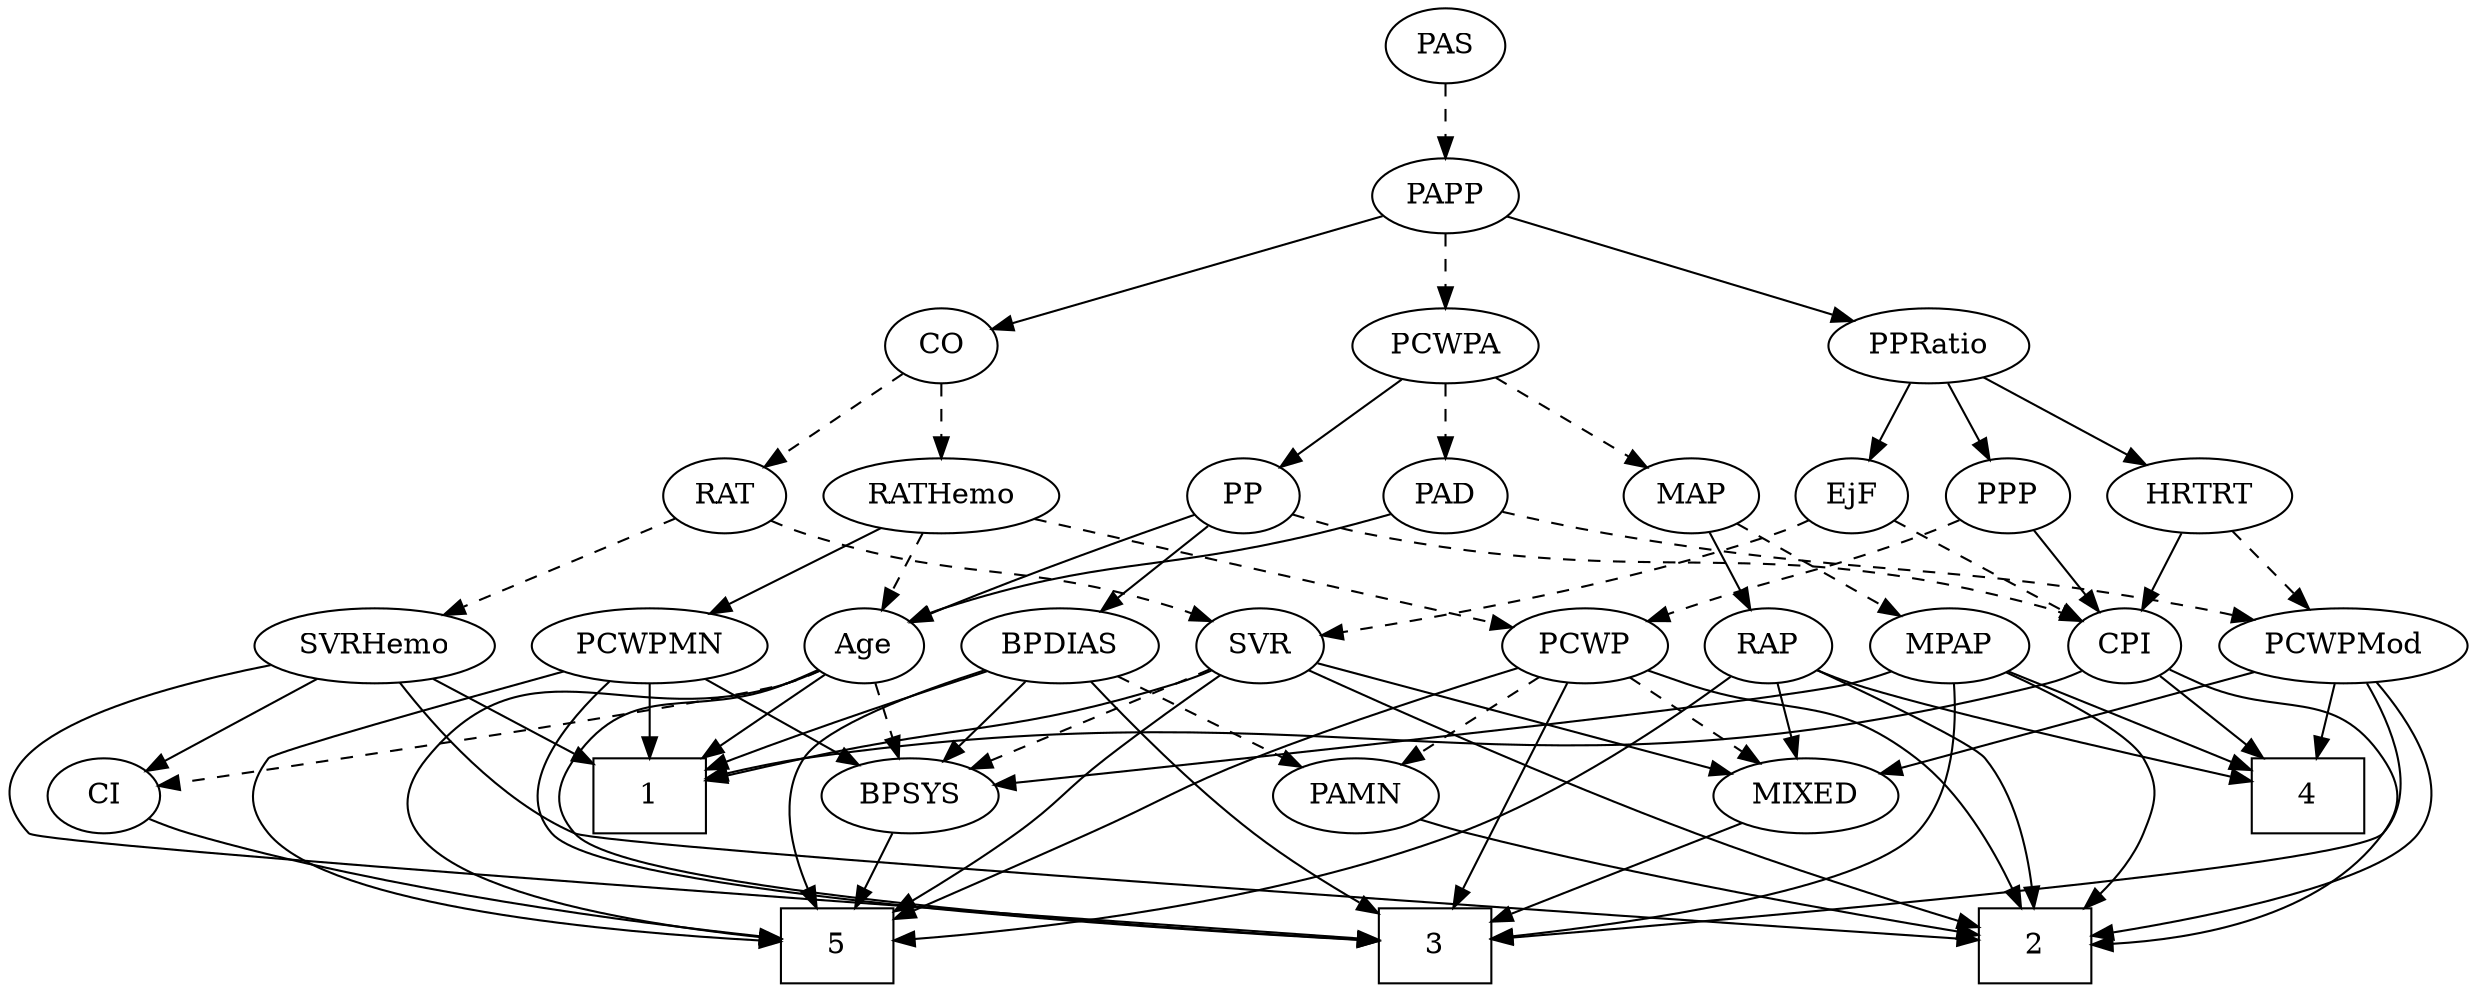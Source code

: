 strict digraph {
	graph [bb="0,0,1142.4,468"];
	node [label="\N"];
	1	[height=0.5,
		pos="308.39,90",
		shape=box,
		width=0.75];
	2	[height=0.5,
		pos="949.39,18",
		shape=box,
		width=0.75];
	3	[height=0.5,
		pos="673.39,18",
		shape=box,
		width=0.75];
	4	[height=0.5,
		pos="1080.4,90",
		shape=box,
		width=0.75];
	5	[height=0.5,
		pos="396.39,18",
		shape=box,
		width=0.75];
	Age	[height=0.5,
		pos="403.39,162",
		width=0.75];
	Age -> 1	[pos="e,331.79,108.24 385.97,148.16 373.13,138.7 355.32,125.58 340,114.29",
		style=solid];
	Age -> 3	[pos="e,646.25,20.548 382.2,150.65 377.36,148.39 372.23,146.05 367.39,144 325.83,126.35 298.05,145.16 272.39,108 263.3,94.833 261.84,84.032 \
272.39,72 296.23,44.8 541.42,27.053 636.24,21.161",
		style=solid];
	Age -> 5	[pos="e,369.15,21.256 382.78,150.29 377.83,147.99 372.5,145.73 367.39,144 295.91,119.73 248.78,166.77 201.39,108 156.18,51.927 290.82,\
29.767 359.18,22.294",
		style=solid];
	BPSYS	[height=0.5,
		pos="429.39,90",
		width=1.0471];
	Age -> BPSYS	[pos="e,423.09,107.96 409.55,144.41 412.55,136.34 416.23,126.43 419.6,117.35",
		style=dashed];
	CI	[height=0.5,
		pos="46.391,90",
		width=0.75];
	Age -> CI	[pos="e,72.541,94.891 382.85,150.1 377.89,147.81 372.54,145.61 367.39,144 340.55,135.63 161.24,108.21 82.898,96.444",
		style=dashed];
	EjF	[height=0.5,
		pos="872.39,234",
		width=0.75];
	CPI	[height=0.5,
		pos="993.39,162",
		width=0.75];
	EjF -> CPI	[pos="e,973.69,174.4 892.1,221.6 911.88,210.16 942.54,192.42 964.95,179.46",
		style=dashed];
	SVR	[height=0.5,
		pos="578.39,162",
		width=0.77632];
	EjF -> SVR	[pos="e,605.69,166.42 851.8,222.25 846.85,219.95 841.51,217.71 836.39,216 760.05,190.54 666.75,175.04 615.88,167.84",
		style=dashed];
	RAP	[height=0.5,
		pos="832.39,162",
		width=0.77632];
	RAP -> 2	[pos="e,948.63,36.125 854.42,150.9 878.78,139.32 915.84,120.35 925.39,108 939.12,90.242 945.01,65.228 947.53,46.239",
		style=solid];
	RAP -> 4	[pos="e,1053.1,97.199 854.03,150.25 859,148.01 864.32,145.78 869.39,144 901.29,132.77 991.8,111.32 1043.3,99.442",
		style=solid];
	RAP -> 5	[pos="e,423.45,20.935 814.7,147.87 787.36,128.23 732.54,91.455 680.39,72 595.41,40.293 488.77,26.934 433.48,21.823",
		style=solid];
	MIXED	[height=0.5,
		pos="843.39,90",
		width=1.1193];
	RAP -> MIXED	[pos="e,840.68,108.28 835.05,144.05 836.27,136.35 837.73,127.03 839.09,118.36",
		style=solid];
	MIXED -> 3	[pos="e,700.4,30.123 814.55,77.125 785.62,65.213 740.98,46.83 709.66,33.935",
		style=solid];
	MPAP	[height=0.5,
		pos="913.39,162",
		width=0.97491];
	MPAP -> 2	[pos="e,973.14,36.09 938.71,149.26 962.16,137.8 994.42,120.34 1001.4,108 1009.3,94.07 1007.4,86.811 1001.4,72 996.9,61.017 988.92,51.081 \
980.54,42.858",
		style=solid];
	MPAP -> 3	[pos="e,700.59,22.036 914.32,143.74 914.4,123.72 911.31,91.026 892.39,72 867.19,46.656 766.39,30.49 710.75,23.312",
		style=solid];
	MPAP -> 4	[pos="e,1053.2,102.39 939.85,149.91 967.94,138.13 1012.5,119.45 1043.9,106.28",
		style=solid];
	MPAP -> BPSYS	[pos="e,465.9,94.871 887.21,149.66 881.43,147.5 875.27,145.47 869.39,144 831.82,134.64 581.29,107.23 475.93,95.943",
		style=solid];
	BPSYS -> 5	[pos="e,404.54,36.275 421.4,72.055 417.65,64.091 413.08,54.411 408.89,45.51",
		style=solid];
	PAD	[height=0.5,
		pos="660.39,234",
		width=0.79437];
	PAD -> Age	[pos="e,424.01,173.67 634.7,225.82 623.3,222.7 609.7,219.06 597.39,216 527.5,198.61 507.47,203.52 439.39,180 437.48,179.34 435.54,178.61 \
433.59,177.83",
		style=solid];
	PCWPMod	[height=0.5,
		pos="1090.4,162",
		width=1.4443];
	PAD -> PCWPMod	[pos="e,1052.5,174.44 687.65,227.84 706.84,224.29 733.14,219.59 756.39,216 877.34,197.33 909.48,204.49 1029.4,180 1033.8,179.11 1038.3,\
178.08 1042.8,176.97",
		style=dashed];
	CO	[height=0.5,
		pos="416.39,306",
		width=0.75];
	RATHemo	[height=0.5,
		pos="416.39,234",
		width=1.3721];
	CO -> RATHemo	[pos="e,416.39,252.1 416.39,287.7 416.39,279.98 416.39,270.71 416.39,262.11",
		style=dashed];
	RAT	[height=0.5,
		pos="321.39,234",
		width=0.75827];
	CO -> RAT	[pos="e,339.03,247.99 398.97,292.16 384.46,281.47 363.6,266.1 347.16,253.99",
		style=dashed];
	PAS	[height=0.5,
		pos="660.39,450",
		width=0.75];
	PAPP	[height=0.5,
		pos="660.39,378",
		width=0.88464];
	PAS -> PAPP	[pos="e,660.39,396.1 660.39,431.7 660.39,423.98 660.39,414.71 660.39,406.11",
		style=dashed];
	PAMN	[height=0.5,
		pos="635.39,90",
		width=1.011];
	PAMN -> 2	[pos="e,922.14,23.272 663.75,78.646 670.77,76.281 678.31,73.906 685.39,72 765.21,50.516 860.71,33.426 912.15,24.909",
		style=solid];
	RATHemo -> Age	[pos="e,406.57,180.1 413.18,215.7 411.75,207.98 410.02,198.71 408.43,190.11",
		style=dashed];
	PCWPMN	[height=0.5,
		pos="308.39,162",
		width=1.3902];
	RATHemo -> PCWPMN	[pos="e,331.52,177.99 393.22,217.98 377.71,207.93 357.08,194.56 340.05,183.52",
		style=solid];
	PCWP	[height=0.5,
		pos="751.39,162",
		width=0.97491];
	RATHemo -> PCWP	[pos="e,719.15,169.74 458.14,224.28 522.41,210.85 644.87,185.26 709.32,171.79",
		style=dashed];
	CPI -> 1	[pos="e,335.6,98.372 973.33,149.9 968.27,147.55 962.75,145.38 957.39,144 709.41,80.191 635.79,144.79 382.39,108 370.28,106.24 357.23,103.52 \
345.5,100.77",
		style=solid];
	CPI -> 2	[pos="e,976.58,18.566 1014.6,150.76 1019.5,148.49 1024.6,146.13 1029.4,144 1067.7,127.06 1093.1,142.79 1116.4,108 1125.3,94.698 1125.8,\
84.912 1116.4,72 1086.8,31.552 1026.1,21.216 986.62,18.985",
		style=solid];
	CPI -> 4	[pos="e,1059,108.18 1010.2,147.5 1021.7,138.23 1037.3,125.66 1050.9,114.73",
		style=solid];
	RAT -> SVR	[pos="e,557.21,173.77 342.57,222.23 347.66,219.94 353.14,217.7 358.39,216 437.27,190.52 462.51,205.48 541.39,180 543.52,179.31 545.69,\
178.53 547.86,177.7",
		style=dashed];
	SVRHemo	[height=0.5,
		pos="190.39,162",
		width=1.3902];
	RAT -> SVRHemo	[pos="e,217.06,177.25 300.92,222.06 280.89,211.36 249.95,194.83 225.9,181.98",
		style=dashed];
	SVR -> 1	[pos="e,335.45,97.238 556.78,150.16 551.81,147.92 546.48,145.72 541.39,144 472.77,120.75 453.03,124.11 382.39,108 370.36,105.26 357.24,\
102.25 345.43,99.533",
		style=solid];
	SVR -> 2	[pos="e,922.33,27.694 600.91,151.19 639.99,134.27 723.03,98.872 794.39,72 834.5,56.897 881.09,41.21 912.64,30.86",
		style=solid];
	SVR -> 5	[pos="e,423.67,35.804 562.81,146.95 538.76,125.35 493.59,85.107 476.39,72 462.35,61.295 446.22,50.368 432.14,41.238",
		style=solid];
	SVR -> MIXED	[pos="e,809.39,99.982 603.8,154.29 648.92,142.37 743.54,117.38 799.42,102.61",
		style=solid];
	SVR -> BPSYS	[pos="e,455.23,103.14 556.41,150.67 532.19,139.29 492.9,120.84 464.43,107.46",
		style=dashed];
	PCWPMod -> 2	[pos="e,976.72,22.833 1108.3,144.85 1126.8,126.17 1150.7,95.034 1133.4,72 1115.8,48.615 1035.4,32.326 986.85,24.434",
		style=solid];
	PCWPMod -> 3	[pos="e,700.46,21.249 1103.4,144.55 1117.1,125 1134.6,92.467 1116.4,72 1102.9,56.825 814.67,30.981 710.52,22.102",
		style=solid];
	PCWPMod -> 4	[pos="e,1082.8,108.1 1087.9,143.7 1086.8,135.98 1085.5,126.71 1084.3,118.11",
		style=solid];
	PCWPMod -> MIXED	[pos="e,876.5,100.38 1051.5,149.99 1006.6,137.25 932.86,116.36 886.29,103.16",
		style=solid];
	PCWPA	[height=0.5,
		pos="660.39,306",
		width=1.1555];
	PCWPA -> PAD	[pos="e,660.39,252.1 660.39,287.7 660.39,279.98 660.39,270.71 660.39,262.11",
		style=dashed];
	MAP	[height=0.5,
		pos="796.39,234",
		width=0.84854];
	PCWPA -> MAP	[pos="e,774.19,246.43 686.29,291.67 708.74,280.11 741.29,263.36 765.18,251.07",
		style=dashed];
	PP	[height=0.5,
		pos="561.39,234",
		width=0.75];
	PCWPA -> PP	[pos="e,579.37,247.71 639.4,290.15 624.36,279.52 604,265.13 587.85,253.71",
		style=solid];
	PCWPMN -> 1	[pos="e,308.39,108.1 308.39,143.7 308.39,135.98 308.39,126.71 308.39,118.11",
		style=solid];
	PCWPMN -> 3	[pos="e,646.13,20.455 289.4,145.17 268.94,126.23 241.77,94.304 261.39,72 285.98,44.044 539,26.702 635.91,21.042",
		style=solid];
	PCWPMN -> 5	[pos="e,368.95,20.114 270.51,150.07 216.95,134.6 125.53,108.19 125.39,108 115.78,95.209 115.22,84.352 125.39,72 154.53,36.607 291.41,24.515 \
358.76,20.663",
		style=solid];
	PCWPMN -> BPSYS	[pos="e,406.11,104.47 333.76,146.33 352.27,135.62 377.49,121.03 397.39,109.52",
		style=solid];
	SVRHemo -> 1	[pos="e,281.22,107.12 215.13,146.33 231.74,136.47 253.89,123.33 272.44,112.33",
		style=solid];
	SVRHemo -> 2	[pos="e,922.34,20.984 200.35,144.01 213.74,122.94 239.7,87.882 272.39,72 279.66,68.47 771.22,32.099 912.06,21.74",
		style=solid];
	SVRHemo -> 3	[pos="e,646,20.94 144.27,154.85 77.691,144.21 -32.885,118.87 10.391,72 15.747,66.199 496.26,31.598 635.8,21.665",
		style=solid];
	SVRHemo -> CI	[pos="e,67.758,101.39 161.94,147.17 137.38,135.23 101.98,118.02 76.843,105.8",
		style=solid];
	BPDIAS	[height=0.5,
		pos="490.39,162",
		width=1.1735];
	BPDIAS -> 1	[pos="e,335.69,102.47 459.47,149.72 430.83,139.18 387.09,122.9 349.39,108 348,107.45 346.59,106.89 345.16,106.32",
		style=solid];
	BPDIAS -> 3	[pos="e,646.12,34.902 506.68,145.03 525.92,126.53 559.26,95.56 590.39,72 605.18,60.808 622.34,49.584 637.21,40.365",
		style=solid];
	BPDIAS -> 5	[pos="e,387.32,36.095 458.86,149.8 430.21,138.91 391.12,122 382.39,108 370.75,89.321 376.14,64.287 383.35,45.528",
		style=solid];
	BPDIAS -> BPSYS	[pos="e,443.46,107.15 476.24,144.76 468.47,135.84 458.68,124.61 450.06,114.72",
		style=solid];
	BPDIAS -> PAMN	[pos="e,610.06,103.23 517.32,148 540.85,136.64 575.15,120.08 600.73,107.74",
		style=dashed];
	MAP -> RAP	[pos="e,823.92,179.47 804.92,216.41 809.23,208.04 814.54,197.71 819.34,188.37",
		style=solid];
	MAP -> MPAP	[pos="e,891.36,176.18 817.04,220.65 835.21,209.77 861.92,193.79 882.62,181.41",
		style=dashed];
	PP -> Age	[pos="e,424.66,173.18 539.26,223.63 514.75,213.2 474.1,195.73 439.39,180 437.6,179.19 435.76,178.34 433.9,177.49",
		style=solid];
	PP -> CPI	[pos="e,972.91,174.11 585.22,225.38 596.4,222.05 609.97,218.38 622.39,216 769.46,187.8 813.24,220.54 957.39,180 959.34,179.45 961.31,178.81 \
963.27,178.1",
		style=dashed];
	PP -> BPDIAS	[pos="e,506.57,178.95 546.68,218.5 537.18,209.13 524.6,196.73 513.75,186.03",
		style=solid];
	PPP	[height=0.5,
		pos="944.39,234",
		width=0.75];
	PPP -> CPI	[pos="e,982.55,178.49 955.27,217.46 961.55,208.49 969.58,197.02 976.65,186.92",
		style=solid];
	PPP -> PCWP	[pos="e,778.29,173.69 923.28,222.46 918.44,220.2 913.28,217.92 908.39,216 859.34,196.7 845.11,197.51 795.39,180 792.87,179.11 790.28,178.18 \
787.67,177.22",
		style=dashed];
	PPRatio	[height=0.5,
		pos="908.39,306",
		width=1.1013];
	PPRatio -> EjF	[pos="e,880.86,251.47 899.86,288.41 895.56,280.04 890.24,269.71 885.44,260.37",
		style=solid];
	PPRatio -> PPP	[pos="e,935.92,251.47 916.92,288.41 921.23,280.04 926.54,269.71 931.34,260.37",
		style=solid];
	HRTRT	[height=0.5,
		pos="1029.4,234",
		width=1.1013];
	PPRatio -> HRTRT	[pos="e,1005.8,248.63 932.01,291.34 950.58,280.59 976.65,265.51 997.14,253.66",
		style=solid];
	PCWP -> 2	[pos="e,942.48,36.109 778.83,150.33 784.31,148.22 790.03,146.03 795.39,144 838.39,127.71 856.59,136.85 892.39,108 913.05,91.355 928.55,\
65.125 938.14,45.445",
		style=solid];
	PCWP -> 3	[pos="e,682.92,36.346 742.29,144.43 728.87,120.01 703.66,74.101 687.74,45.114",
		style=solid];
	PCWP -> 5	[pos="e,423.47,31.47 721.66,152.31 689.08,142.53 635.45,125.69 590.39,108 586.43,106.44 487.99,61.169 432.9,35.809",
		style=solid];
	PCWP -> MIXED	[pos="e,823.72,105.97 770.45,146.5 783.48,136.59 800.95,123.29 815.53,112.2",
		style=dashed];
	PCWP -> PAMN	[pos="e,657.51,104.35 729.57,147.83 711.7,137.05 686.2,121.66 666.24,109.62",
		style=dashed];
	CI -> 5	[pos="e,369.07,21.616 68.197,78.902 74.309,76.363 81.025,73.841 87.391,72 183.13,44.318 299.99,29.121 358.78,22.711",
		style=solid];
	PAPP -> CO	[pos="e,440.77,313.99 632.4,368.97 587.41,356.06 499.13,330.74 450.52,316.79",
		style=solid];
	PAPP -> PCWPA	[pos="e,660.39,324.1 660.39,359.7 660.39,351.98 660.39,342.71 660.39,334.11",
		style=dashed];
	PAPP -> PPRatio	[pos="e,875.42,316.31 688.36,369.11 731.59,356.9 814.94,333.38 865.72,319.04",
		style=solid];
	HRTRT -> CPI	[pos="e,1001.9,179.47 1020.9,216.41 1016.6,208.04 1011.2,197.71 1006.4,188.37",
		style=solid];
	HRTRT -> PCWPMod	[pos="e,1075.8,179.8 1043.2,217.12 1050.9,208.33 1060.6,197.23 1069.2,187.37",
		style=dashed];
}
